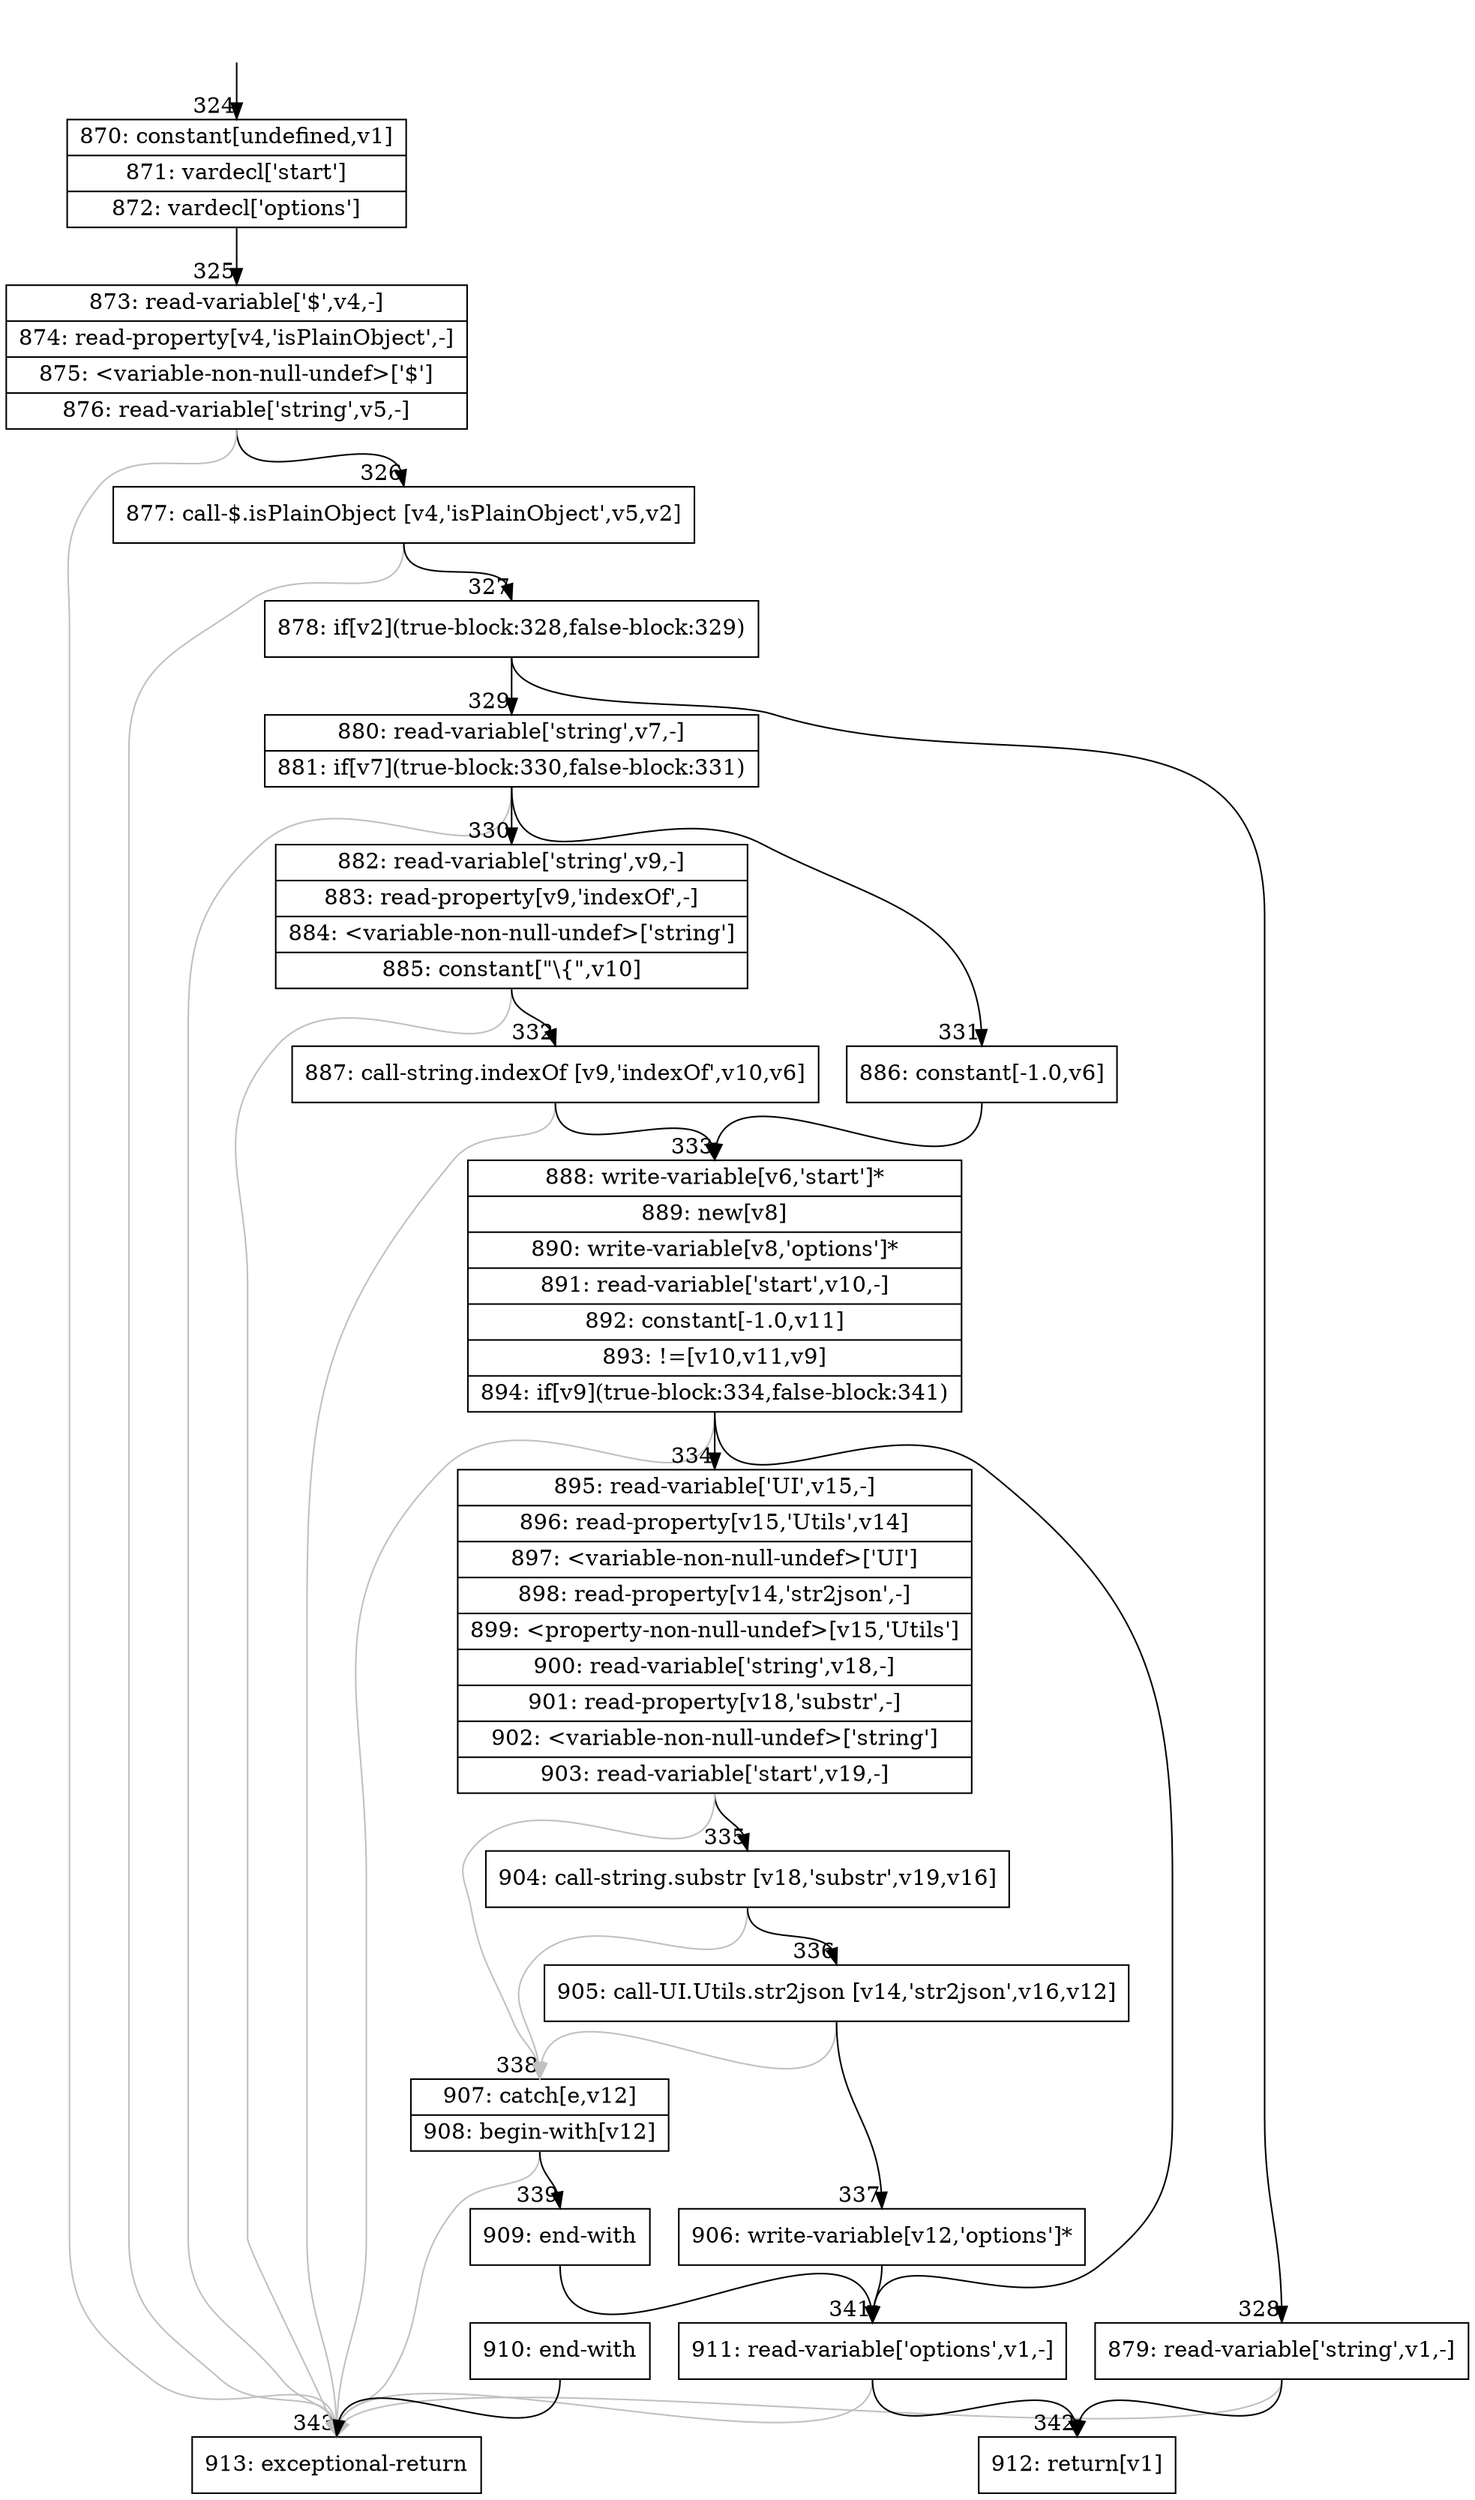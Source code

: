 digraph {
rankdir="TD"
BB_entry27[shape=none,label=""];
BB_entry27 -> BB324 [tailport=s, headport=n, headlabel="    324"]
BB324 [shape=record label="{870: constant[undefined,v1]|871: vardecl['start']|872: vardecl['options']}" ] 
BB324 -> BB325 [tailport=s, headport=n, headlabel="      325"]
BB325 [shape=record label="{873: read-variable['$',v4,-]|874: read-property[v4,'isPlainObject',-]|875: \<variable-non-null-undef\>['$']|876: read-variable['string',v5,-]}" ] 
BB325 -> BB326 [tailport=s, headport=n, headlabel="      326"]
BB325 -> BB343 [tailport=s, headport=n, color=gray, headlabel="      343"]
BB326 [shape=record label="{877: call-$.isPlainObject [v4,'isPlainObject',v5,v2]}" ] 
BB326 -> BB327 [tailport=s, headport=n, headlabel="      327"]
BB326 -> BB343 [tailport=s, headport=n, color=gray]
BB327 [shape=record label="{878: if[v2](true-block:328,false-block:329)}" ] 
BB327 -> BB328 [tailport=s, headport=n, headlabel="      328"]
BB327 -> BB329 [tailport=s, headport=n, headlabel="      329"]
BB328 [shape=record label="{879: read-variable['string',v1,-]}" ] 
BB328 -> BB342 [tailport=s, headport=n, headlabel="      342"]
BB328 -> BB343 [tailport=s, headport=n, color=gray]
BB329 [shape=record label="{880: read-variable['string',v7,-]|881: if[v7](true-block:330,false-block:331)}" ] 
BB329 -> BB330 [tailport=s, headport=n, headlabel="      330"]
BB329 -> BB331 [tailport=s, headport=n, headlabel="      331"]
BB329 -> BB343 [tailport=s, headport=n, color=gray]
BB330 [shape=record label="{882: read-variable['string',v9,-]|883: read-property[v9,'indexOf',-]|884: \<variable-non-null-undef\>['string']|885: constant[\"\\\{\",v10]}" ] 
BB330 -> BB332 [tailport=s, headport=n, headlabel="      332"]
BB330 -> BB343 [tailport=s, headport=n, color=gray]
BB331 [shape=record label="{886: constant[-1.0,v6]}" ] 
BB331 -> BB333 [tailport=s, headport=n, headlabel="      333"]
BB332 [shape=record label="{887: call-string.indexOf [v9,'indexOf',v10,v6]}" ] 
BB332 -> BB333 [tailport=s, headport=n]
BB332 -> BB343 [tailport=s, headport=n, color=gray]
BB333 [shape=record label="{888: write-variable[v6,'start']*|889: new[v8]|890: write-variable[v8,'options']*|891: read-variable['start',v10,-]|892: constant[-1.0,v11]|893: !=[v10,v11,v9]|894: if[v9](true-block:334,false-block:341)}" ] 
BB333 -> BB334 [tailport=s, headport=n, headlabel="      334"]
BB333 -> BB341 [tailport=s, headport=n, headlabel="      341"]
BB333 -> BB343 [tailport=s, headport=n, color=gray]
BB334 [shape=record label="{895: read-variable['UI',v15,-]|896: read-property[v15,'Utils',v14]|897: \<variable-non-null-undef\>['UI']|898: read-property[v14,'str2json',-]|899: \<property-non-null-undef\>[v15,'Utils']|900: read-variable['string',v18,-]|901: read-property[v18,'substr',-]|902: \<variable-non-null-undef\>['string']|903: read-variable['start',v19,-]}" ] 
BB334 -> BB335 [tailport=s, headport=n, headlabel="      335"]
BB334 -> BB338 [tailport=s, headport=n, color=gray, headlabel="      338"]
BB335 [shape=record label="{904: call-string.substr [v18,'substr',v19,v16]}" ] 
BB335 -> BB336 [tailport=s, headport=n, headlabel="      336"]
BB335 -> BB338 [tailport=s, headport=n, color=gray]
BB336 [shape=record label="{905: call-UI.Utils.str2json [v14,'str2json',v16,v12]}" ] 
BB336 -> BB337 [tailport=s, headport=n, headlabel="      337"]
BB336 -> BB338 [tailport=s, headport=n, color=gray]
BB337 [shape=record label="{906: write-variable[v12,'options']*}" ] 
BB337 -> BB341 [tailport=s, headport=n]
BB338 [shape=record label="{907: catch[e,v12]|908: begin-with[v12]}" ] 
BB338 -> BB339 [tailport=s, headport=n, headlabel="      339"]
BB338 -> BB343 [tailport=s, headport=n, color=gray]
BB339 [shape=record label="{909: end-with}" ] 
BB339 -> BB341 [tailport=s, headport=n]
BB340 [shape=record label="{910: end-with}" ] 
BB340 -> BB343 [tailport=s, headport=n]
BB341 [shape=record label="{911: read-variable['options',v1,-]}" ] 
BB341 -> BB342 [tailport=s, headport=n]
BB341 -> BB343 [tailport=s, headport=n, color=gray]
BB342 [shape=record label="{912: return[v1]}" ] 
BB343 [shape=record label="{913: exceptional-return}" ] 
//#$~ 265
}
